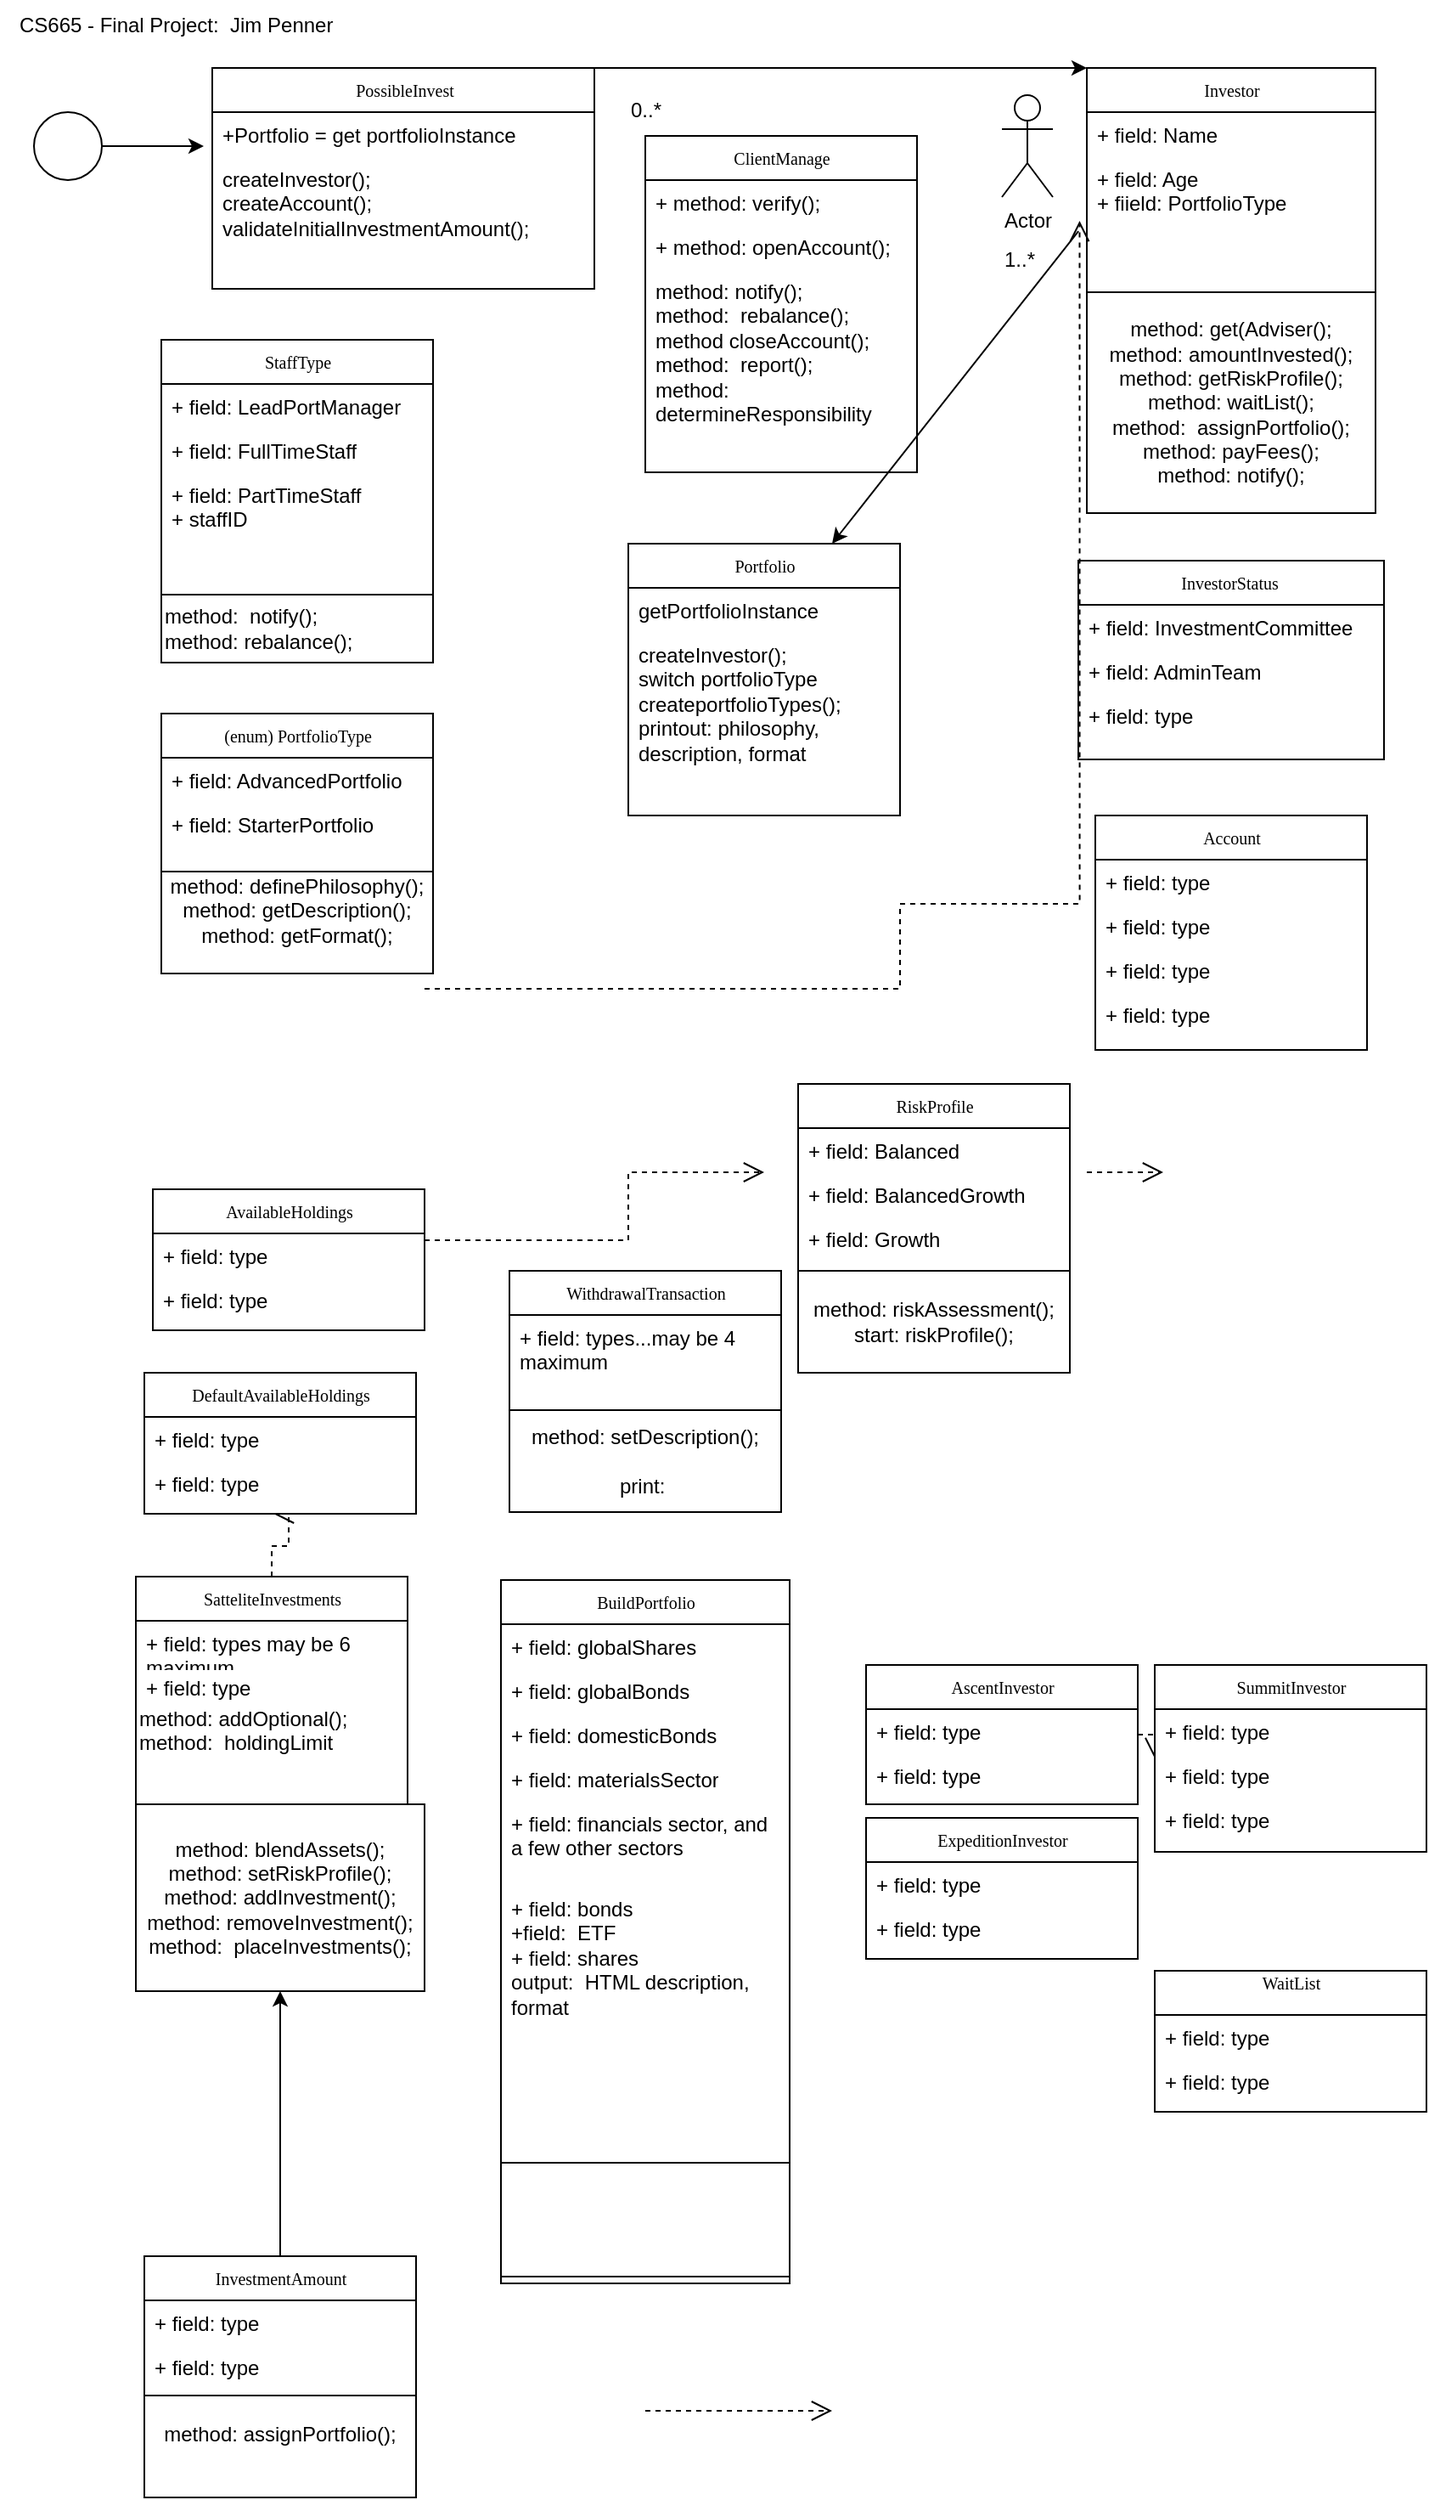 <mxfile version="24.2.8" type="github">
  <diagram name="Page-1" id="c4acf3e9-155e-7222-9cf6-157b1a14988f">
    <mxGraphModel dx="1434" dy="1872" grid="1" gridSize="10" guides="1" tooltips="1" connect="1" arrows="1" fold="1" page="1" pageScale="1" pageWidth="850" pageHeight="1100" background="none" math="0" shadow="0">
      <root>
        <mxCell id="0" />
        <mxCell id="1" parent="0" />
        <mxCell id="17acba5748e5396b-2" value="AscentInvestor" style="swimlane;html=1;fontStyle=0;childLayout=stackLayout;horizontal=1;startSize=26;fillColor=none;horizontalStack=0;resizeParent=1;resizeLast=0;collapsible=1;marginBottom=0;swimlaneFillColor=#ffffff;rounded=0;shadow=0;comic=0;labelBackgroundColor=none;strokeWidth=1;fontFamily=Verdana;fontSize=10;align=center;" parent="1" vertex="1">
          <mxGeometry x="510" y="590" width="160" height="82" as="geometry" />
        </mxCell>
        <mxCell id="17acba5748e5396b-3" value="+ field: type" style="text;html=1;strokeColor=none;fillColor=none;align=left;verticalAlign=top;spacingLeft=4;spacingRight=4;whiteSpace=wrap;overflow=hidden;rotatable=0;points=[[0,0.5],[1,0.5]];portConstraint=eastwest;" parent="17acba5748e5396b-2" vertex="1">
          <mxGeometry y="26" width="160" height="26" as="geometry" />
        </mxCell>
        <mxCell id="17acba5748e5396b-6" value="+ field: type" style="text;html=1;strokeColor=none;fillColor=none;align=left;verticalAlign=top;spacingLeft=4;spacingRight=4;whiteSpace=wrap;overflow=hidden;rotatable=0;points=[[0,0.5],[1,0.5]];portConstraint=eastwest;" parent="17acba5748e5396b-2" vertex="1">
          <mxGeometry y="52" width="160" height="26" as="geometry" />
        </mxCell>
        <mxCell id="17acba5748e5396b-20" value="ClientManage" style="swimlane;html=1;fontStyle=0;childLayout=stackLayout;horizontal=1;startSize=26;fillColor=none;horizontalStack=0;resizeParent=1;resizeLast=0;collapsible=1;marginBottom=0;swimlaneFillColor=#ffffff;rounded=0;shadow=0;comic=0;labelBackgroundColor=none;strokeWidth=1;fontFamily=Verdana;fontSize=10;align=center;" parent="1" vertex="1">
          <mxGeometry x="380" y="-310" width="160" height="198" as="geometry" />
        </mxCell>
        <mxCell id="17acba5748e5396b-21" value="+ method: verify();" style="text;html=1;strokeColor=none;fillColor=none;align=left;verticalAlign=top;spacingLeft=4;spacingRight=4;whiteSpace=wrap;overflow=hidden;rotatable=0;points=[[0,0.5],[1,0.5]];portConstraint=eastwest;" parent="17acba5748e5396b-20" vertex="1">
          <mxGeometry y="26" width="160" height="26" as="geometry" />
        </mxCell>
        <mxCell id="17acba5748e5396b-24" value="+ method: openAccount();" style="text;html=1;strokeColor=none;fillColor=none;align=left;verticalAlign=top;spacingLeft=4;spacingRight=4;whiteSpace=wrap;overflow=hidden;rotatable=0;points=[[0,0.5],[1,0.5]];portConstraint=eastwest;" parent="17acba5748e5396b-20" vertex="1">
          <mxGeometry y="52" width="160" height="26" as="geometry" />
        </mxCell>
        <mxCell id="17acba5748e5396b-26" value="method: notify();&lt;div&gt;method:&amp;nbsp; rebalance();&lt;/div&gt;&lt;div&gt;method closeAccount();&lt;/div&gt;&lt;div&gt;method:&amp;nbsp; report();&lt;/div&gt;&lt;div&gt;method:&amp;nbsp; determineResponsibility&lt;/div&gt;" style="text;html=1;strokeColor=none;fillColor=none;align=left;verticalAlign=top;spacingLeft=4;spacingRight=4;whiteSpace=wrap;overflow=hidden;rotatable=0;points=[[0,0.5],[1,0.5]];portConstraint=eastwest;" parent="17acba5748e5396b-20" vertex="1">
          <mxGeometry y="78" width="160" height="92" as="geometry" />
        </mxCell>
        <mxCell id="17acba5748e5396b-30" value="InvestorStatus&amp;nbsp;" style="swimlane;html=1;fontStyle=0;childLayout=stackLayout;horizontal=1;startSize=26;fillColor=none;horizontalStack=0;resizeParent=1;resizeLast=0;collapsible=1;marginBottom=0;swimlaneFillColor=#ffffff;rounded=0;shadow=0;comic=0;labelBackgroundColor=none;strokeWidth=1;fontFamily=Verdana;fontSize=10;align=center;" parent="1" vertex="1">
          <mxGeometry x="635" y="-60" width="180" height="117" as="geometry" />
        </mxCell>
        <mxCell id="17acba5748e5396b-31" value="+ field: InvestmentCommittee" style="text;html=1;strokeColor=none;fillColor=none;align=left;verticalAlign=top;spacingLeft=4;spacingRight=4;whiteSpace=wrap;overflow=hidden;rotatable=0;points=[[0,0.5],[1,0.5]];portConstraint=eastwest;" parent="17acba5748e5396b-30" vertex="1">
          <mxGeometry y="26" width="180" height="26" as="geometry" />
        </mxCell>
        <mxCell id="17acba5748e5396b-32" value="+ field: AdminTeam" style="text;html=1;strokeColor=none;fillColor=none;align=left;verticalAlign=top;spacingLeft=4;spacingRight=4;whiteSpace=wrap;overflow=hidden;rotatable=0;points=[[0,0.5],[1,0.5]];portConstraint=eastwest;" parent="17acba5748e5396b-30" vertex="1">
          <mxGeometry y="52" width="180" height="26" as="geometry" />
        </mxCell>
        <mxCell id="17acba5748e5396b-33" value="+ field: type" style="text;html=1;strokeColor=none;fillColor=none;align=left;verticalAlign=top;spacingLeft=4;spacingRight=4;whiteSpace=wrap;overflow=hidden;rotatable=0;points=[[0,0.5],[1,0.5]];portConstraint=eastwest;" parent="17acba5748e5396b-30" vertex="1">
          <mxGeometry y="78" width="180" height="26" as="geometry" />
        </mxCell>
        <mxCell id="17acba5748e5396b-44" value="ExpeditionInvestor" style="swimlane;html=1;fontStyle=0;childLayout=stackLayout;horizontal=1;startSize=26;fillColor=none;horizontalStack=0;resizeParent=1;resizeLast=0;collapsible=1;marginBottom=0;swimlaneFillColor=#ffffff;rounded=0;shadow=0;comic=0;labelBackgroundColor=none;strokeWidth=1;fontFamily=Verdana;fontSize=10;align=center;" parent="1" vertex="1">
          <mxGeometry x="510" y="680" width="160" height="83" as="geometry" />
        </mxCell>
        <mxCell id="17acba5748e5396b-45" value="+ field: type" style="text;html=1;strokeColor=none;fillColor=none;align=left;verticalAlign=top;spacingLeft=4;spacingRight=4;whiteSpace=wrap;overflow=hidden;rotatable=0;points=[[0,0.5],[1,0.5]];portConstraint=eastwest;" parent="17acba5748e5396b-44" vertex="1">
          <mxGeometry y="26" width="160" height="26" as="geometry" />
        </mxCell>
        <mxCell id="17acba5748e5396b-47" value="+ field: type" style="text;html=1;strokeColor=none;fillColor=none;align=left;verticalAlign=top;spacingLeft=4;spacingRight=4;whiteSpace=wrap;overflow=hidden;rotatable=0;points=[[0,0.5],[1,0.5]];portConstraint=eastwest;" parent="17acba5748e5396b-44" vertex="1">
          <mxGeometry y="52" width="160" height="26" as="geometry" />
        </mxCell>
        <mxCell id="5d2195bd80daf111-5" value="Investor" style="swimlane;html=1;fontStyle=0;childLayout=stackLayout;horizontal=1;startSize=26;fillColor=none;horizontalStack=0;resizeParent=1;resizeLast=0;collapsible=1;marginBottom=0;swimlaneFillColor=#ffffff;rounded=0;shadow=0;comic=0;labelBackgroundColor=none;strokeWidth=1;fontFamily=Verdana;fontSize=10;align=center;" parent="1" vertex="1">
          <mxGeometry x="640" y="-350" width="170" height="132" as="geometry" />
        </mxCell>
        <mxCell id="5d2195bd80daf111-6" value="+ field: Name" style="text;html=1;strokeColor=none;fillColor=none;align=left;verticalAlign=top;spacingLeft=4;spacingRight=4;whiteSpace=wrap;overflow=hidden;rotatable=0;points=[[0,0.5],[1,0.5]];portConstraint=eastwest;" parent="5d2195bd80daf111-5" vertex="1">
          <mxGeometry y="26" width="170" height="26" as="geometry" />
        </mxCell>
        <mxCell id="5d2195bd80daf111-7" value="+ field: Age&lt;div&gt;+ fiield: PortfolioType&lt;/div&gt;" style="text;html=1;strokeColor=none;fillColor=none;align=left;verticalAlign=top;spacingLeft=4;spacingRight=4;whiteSpace=wrap;overflow=hidden;rotatable=0;points=[[0,0.5],[1,0.5]];portConstraint=eastwest;" parent="5d2195bd80daf111-5" vertex="1">
          <mxGeometry y="52" width="170" height="48" as="geometry" />
        </mxCell>
        <mxCell id="5d2195bd80daf111-35" style="edgeStyle=orthogonalEdgeStyle;rounded=0;html=1;dashed=1;labelBackgroundColor=none;startFill=0;endArrow=open;endFill=0;endSize=10;fontFamily=Verdana;fontSize=10;exitX=0.5;exitY=0;exitDx=0;exitDy=0;entryX=0.475;entryY=1.192;entryDx=0;entryDy=0;entryPerimeter=0;" parent="1" edge="1" target="inNRkUqRKJysrVRkoHUD-63" source="inNRkUqRKJysrVRkoHUD-28">
          <mxGeometry relative="1" as="geometry">
            <Array as="points">
              <mxPoint x="170" y="520" />
              <mxPoint x="170" y="501" />
            </Array>
            <mxPoint x="545" y="963" as="sourcePoint" />
            <mxPoint x="545" y="1004" as="targetPoint" />
          </mxGeometry>
        </mxCell>
        <mxCell id="5d2195bd80daf111-34" style="edgeStyle=orthogonalEdgeStyle;rounded=0;html=1;dashed=1;labelBackgroundColor=none;startFill=0;endArrow=open;endFill=0;endSize=10;fontFamily=Verdana;fontSize=10;" parent="1" edge="1">
          <mxGeometry relative="1" as="geometry">
            <Array as="points">
              <mxPoint x="410" y="1029" />
              <mxPoint x="410" y="1029" />
            </Array>
            <mxPoint x="380" y="1029" as="sourcePoint" />
            <mxPoint x="490" y="1029" as="targetPoint" />
          </mxGeometry>
        </mxCell>
        <mxCell id="5d2195bd80daf111-26" style="edgeStyle=orthogonalEdgeStyle;rounded=0;html=1;dashed=1;labelBackgroundColor=none;startFill=0;endArrow=open;endFill=0;endSize=10;fontFamily=Verdana;fontSize=10;" parent="1" edge="1">
          <mxGeometry relative="1" as="geometry">
            <Array as="points" />
            <mxPoint x="640" y="300" as="sourcePoint" />
            <mxPoint x="685" y="300" as="targetPoint" />
          </mxGeometry>
        </mxCell>
        <mxCell id="5d2195bd80daf111-22" style="edgeStyle=orthogonalEdgeStyle;rounded=0;html=1;exitX=1;exitY=0.75;dashed=1;labelBackgroundColor=none;startFill=0;endArrow=open;endFill=0;endSize=10;fontFamily=Verdana;fontSize=10;entryX=-0.025;entryY=0.792;entryDx=0;entryDy=0;entryPerimeter=0;" parent="1" target="5d2195bd80daf111-7" edge="1">
          <mxGeometry relative="1" as="geometry">
            <Array as="points">
              <mxPoint x="530" y="192" />
              <mxPoint x="530" y="142" />
              <mxPoint x="636" y="142" />
            </Array>
            <mxPoint x="250" y="192" as="sourcePoint" />
          </mxGeometry>
        </mxCell>
        <mxCell id="5d2195bd80daf111-25" style="edgeStyle=orthogonalEdgeStyle;rounded=0;html=1;dashed=1;labelBackgroundColor=none;startFill=0;endArrow=open;endFill=0;endSize=10;fontFamily=Verdana;fontSize=10;" parent="1" edge="1">
          <mxGeometry relative="1" as="geometry">
            <Array as="points">
              <mxPoint x="370" y="340" />
              <mxPoint x="370" y="300" />
            </Array>
            <mxPoint x="250" y="340" as="sourcePoint" />
            <mxPoint x="450" y="300" as="targetPoint" />
          </mxGeometry>
        </mxCell>
        <mxCell id="inNRkUqRKJysrVRkoHUD-2" value="(enum) PortfolioType" style="swimlane;html=1;fontStyle=0;childLayout=stackLayout;horizontal=1;startSize=26;fillColor=none;horizontalStack=0;resizeParent=1;resizeLast=0;collapsible=1;marginBottom=0;swimlaneFillColor=#ffffff;rounded=0;shadow=0;comic=0;labelBackgroundColor=none;strokeWidth=1;fontFamily=Verdana;fontSize=10;align=center;" parent="1" vertex="1">
          <mxGeometry x="95" y="30" width="160" height="93" as="geometry" />
        </mxCell>
        <mxCell id="inNRkUqRKJysrVRkoHUD-4" value="+ field: AdvancedPortfolio" style="text;html=1;strokeColor=none;fillColor=none;align=left;verticalAlign=top;spacingLeft=4;spacingRight=4;whiteSpace=wrap;overflow=hidden;rotatable=0;points=[[0,0.5],[1,0.5]];portConstraint=eastwest;" parent="inNRkUqRKJysrVRkoHUD-2" vertex="1">
          <mxGeometry y="26" width="160" height="26" as="geometry" />
        </mxCell>
        <mxCell id="inNRkUqRKJysrVRkoHUD-3" value="+ field: StarterPortfolio" style="text;html=1;strokeColor=none;fillColor=none;align=left;verticalAlign=top;spacingLeft=4;spacingRight=4;whiteSpace=wrap;overflow=hidden;rotatable=0;points=[[0,0.5],[1,0.5]];portConstraint=eastwest;" parent="inNRkUqRKJysrVRkoHUD-2" vertex="1">
          <mxGeometry y="52" width="160" height="26" as="geometry" />
        </mxCell>
        <mxCell id="inNRkUqRKJysrVRkoHUD-10" value="" style="edgeStyle=orthogonalEdgeStyle;rounded=0;html=1;dashed=1;labelBackgroundColor=none;startFill=0;endArrow=open;endFill=0;endSize=10;fontFamily=Verdana;fontSize=10;" parent="1" source="17acba5748e5396b-2" target="5d2195bd80daf111-1" edge="1">
          <mxGeometry relative="1" as="geometry">
            <Array as="points" />
            <mxPoint x="730" y="710" as="sourcePoint" />
            <mxPoint x="730" y="750" as="targetPoint" />
          </mxGeometry>
        </mxCell>
        <mxCell id="5d2195bd80daf111-1" value="SummitInvestor" style="swimlane;html=1;fontStyle=0;childLayout=stackLayout;horizontal=1;startSize=26;fillColor=none;horizontalStack=0;resizeParent=1;resizeLast=0;collapsible=1;marginBottom=0;swimlaneFillColor=#ffffff;rounded=0;shadow=0;comic=0;labelBackgroundColor=none;strokeWidth=1;fontFamily=Verdana;fontSize=10;align=center;" parent="1" vertex="1">
          <mxGeometry x="680" y="590" width="160" height="110" as="geometry" />
        </mxCell>
        <mxCell id="5d2195bd80daf111-2" value="+ field: type" style="text;html=1;strokeColor=none;fillColor=none;align=left;verticalAlign=top;spacingLeft=4;spacingRight=4;whiteSpace=wrap;overflow=hidden;rotatable=0;points=[[0,0.5],[1,0.5]];portConstraint=eastwest;" parent="5d2195bd80daf111-1" vertex="1">
          <mxGeometry y="26" width="160" height="26" as="geometry" />
        </mxCell>
        <mxCell id="5d2195bd80daf111-3" value="+ field: type" style="text;html=1;strokeColor=none;fillColor=none;align=left;verticalAlign=top;spacingLeft=4;spacingRight=4;whiteSpace=wrap;overflow=hidden;rotatable=0;points=[[0,0.5],[1,0.5]];portConstraint=eastwest;" parent="5d2195bd80daf111-1" vertex="1">
          <mxGeometry y="52" width="160" height="26" as="geometry" />
        </mxCell>
        <mxCell id="5d2195bd80daf111-4" value="+ field: type" style="text;html=1;strokeColor=none;fillColor=none;align=left;verticalAlign=top;spacingLeft=4;spacingRight=4;whiteSpace=wrap;overflow=hidden;rotatable=0;points=[[0,0.5],[1,0.5]];portConstraint=eastwest;" parent="5d2195bd80daf111-1" vertex="1">
          <mxGeometry y="78" width="160" height="26" as="geometry" />
        </mxCell>
        <mxCell id="inNRkUqRKJysrVRkoHUD-11" value="Account" style="swimlane;html=1;fontStyle=0;childLayout=stackLayout;horizontal=1;startSize=26;fillColor=none;horizontalStack=0;resizeParent=1;resizeLast=0;collapsible=1;marginBottom=0;swimlaneFillColor=#ffffff;rounded=0;shadow=0;comic=0;labelBackgroundColor=none;strokeWidth=1;fontFamily=Verdana;fontSize=10;align=center;" parent="1" vertex="1">
          <mxGeometry x="645" y="90" width="160" height="138" as="geometry" />
        </mxCell>
        <mxCell id="inNRkUqRKJysrVRkoHUD-12" value="+ field: type" style="text;html=1;strokeColor=none;fillColor=none;align=left;verticalAlign=top;spacingLeft=4;spacingRight=4;whiteSpace=wrap;overflow=hidden;rotatable=0;points=[[0,0.5],[1,0.5]];portConstraint=eastwest;" parent="inNRkUqRKJysrVRkoHUD-11" vertex="1">
          <mxGeometry y="26" width="160" height="26" as="geometry" />
        </mxCell>
        <mxCell id="inNRkUqRKJysrVRkoHUD-13" value="+ field: type" style="text;html=1;strokeColor=none;fillColor=none;align=left;verticalAlign=top;spacingLeft=4;spacingRight=4;whiteSpace=wrap;overflow=hidden;rotatable=0;points=[[0,0.5],[1,0.5]];portConstraint=eastwest;" parent="inNRkUqRKJysrVRkoHUD-11" vertex="1">
          <mxGeometry y="52" width="160" height="26" as="geometry" />
        </mxCell>
        <mxCell id="inNRkUqRKJysrVRkoHUD-14" value="+ field: type" style="text;html=1;strokeColor=none;fillColor=none;align=left;verticalAlign=top;spacingLeft=4;spacingRight=4;whiteSpace=wrap;overflow=hidden;rotatable=0;points=[[0,0.5],[1,0.5]];portConstraint=eastwest;" parent="inNRkUqRKJysrVRkoHUD-11" vertex="1">
          <mxGeometry y="78" width="160" height="26" as="geometry" />
        </mxCell>
        <mxCell id="inNRkUqRKJysrVRkoHUD-15" value="+ field: type" style="text;html=1;strokeColor=none;fillColor=none;align=left;verticalAlign=top;spacingLeft=4;spacingRight=4;whiteSpace=wrap;overflow=hidden;rotatable=0;points=[[0,0.5],[1,0.5]];portConstraint=eastwest;" parent="inNRkUqRKJysrVRkoHUD-11" vertex="1">
          <mxGeometry y="104" width="160" height="26" as="geometry" />
        </mxCell>
        <mxCell id="inNRkUqRKJysrVRkoHUD-66" value="" style="edgeStyle=orthogonalEdgeStyle;rounded=0;orthogonalLoop=1;jettySize=auto;html=1;" parent="1" source="inNRkUqRKJysrVRkoHUD-18" target="inNRkUqRKJysrVRkoHUD-57" edge="1">
          <mxGeometry relative="1" as="geometry" />
        </mxCell>
        <mxCell id="inNRkUqRKJysrVRkoHUD-18" value="InvestmentAmount" style="swimlane;html=1;fontStyle=0;childLayout=stackLayout;horizontal=1;startSize=26;fillColor=none;horizontalStack=0;resizeParent=1;resizeLast=0;collapsible=1;marginBottom=0;swimlaneFillColor=#ffffff;rounded=0;shadow=0;comic=0;labelBackgroundColor=none;strokeWidth=1;fontFamily=Verdana;fontSize=10;align=center;" parent="1" vertex="1">
          <mxGeometry x="85" y="938" width="160" height="82" as="geometry" />
        </mxCell>
        <mxCell id="inNRkUqRKJysrVRkoHUD-19" value="+ field: type" style="text;html=1;strokeColor=none;fillColor=none;align=left;verticalAlign=top;spacingLeft=4;spacingRight=4;whiteSpace=wrap;overflow=hidden;rotatable=0;points=[[0,0.5],[1,0.5]];portConstraint=eastwest;" parent="inNRkUqRKJysrVRkoHUD-18" vertex="1">
          <mxGeometry y="26" width="160" height="26" as="geometry" />
        </mxCell>
        <mxCell id="inNRkUqRKJysrVRkoHUD-20" value="+ field: type" style="text;html=1;strokeColor=none;fillColor=none;align=left;verticalAlign=top;spacingLeft=4;spacingRight=4;whiteSpace=wrap;overflow=hidden;rotatable=0;points=[[0,0.5],[1,0.5]];portConstraint=eastwest;" parent="inNRkUqRKJysrVRkoHUD-18" vertex="1">
          <mxGeometry y="52" width="160" height="26" as="geometry" />
        </mxCell>
        <mxCell id="inNRkUqRKJysrVRkoHUD-21" value="StaffType" style="swimlane;html=1;fontStyle=0;childLayout=stackLayout;horizontal=1;startSize=26;fillColor=none;horizontalStack=0;resizeParent=1;resizeLast=0;collapsible=1;marginBottom=0;swimlaneFillColor=#ffffff;rounded=0;shadow=0;comic=0;labelBackgroundColor=none;strokeWidth=1;fontFamily=Verdana;fontSize=10;align=center;" parent="1" vertex="1">
          <mxGeometry x="95" y="-190" width="160" height="150" as="geometry" />
        </mxCell>
        <mxCell id="inNRkUqRKJysrVRkoHUD-22" value="+ field: LeadPortManager" style="text;html=1;strokeColor=none;fillColor=none;align=left;verticalAlign=top;spacingLeft=4;spacingRight=4;whiteSpace=wrap;overflow=hidden;rotatable=0;points=[[0,0.5],[1,0.5]];portConstraint=eastwest;" parent="inNRkUqRKJysrVRkoHUD-21" vertex="1">
          <mxGeometry y="26" width="160" height="26" as="geometry" />
        </mxCell>
        <mxCell id="inNRkUqRKJysrVRkoHUD-23" value="+ field: FullTimeStaff" style="text;html=1;strokeColor=none;fillColor=none;align=left;verticalAlign=top;spacingLeft=4;spacingRight=4;whiteSpace=wrap;overflow=hidden;rotatable=0;points=[[0,0.5],[1,0.5]];portConstraint=eastwest;" parent="inNRkUqRKJysrVRkoHUD-21" vertex="1">
          <mxGeometry y="52" width="160" height="26" as="geometry" />
        </mxCell>
        <mxCell id="inNRkUqRKJysrVRkoHUD-24" value="+ field: PartTimeStaff&lt;div&gt;+ staffID&lt;/div&gt;" style="text;html=1;strokeColor=none;fillColor=none;align=left;verticalAlign=top;spacingLeft=4;spacingRight=4;whiteSpace=wrap;overflow=hidden;rotatable=0;points=[[0,0.5],[1,0.5]];portConstraint=eastwest;" parent="inNRkUqRKJysrVRkoHUD-21" vertex="1">
          <mxGeometry y="78" width="160" height="42" as="geometry" />
        </mxCell>
        <mxCell id="inNRkUqRKJysrVRkoHUD-25" value="WithdrawalTransaction" style="swimlane;html=1;fontStyle=0;childLayout=stackLayout;horizontal=1;startSize=26;fillColor=none;horizontalStack=0;resizeParent=1;resizeLast=0;collapsible=1;marginBottom=0;swimlaneFillColor=#ffffff;rounded=0;shadow=0;comic=0;labelBackgroundColor=none;strokeWidth=1;fontFamily=Verdana;fontSize=10;align=center;" parent="1" vertex="1">
          <mxGeometry x="300" y="358" width="160" height="82" as="geometry" />
        </mxCell>
        <mxCell id="inNRkUqRKJysrVRkoHUD-26" value="+ field: types...may be 4 maximum" style="text;html=1;strokeColor=none;fillColor=none;align=left;verticalAlign=top;spacingLeft=4;spacingRight=4;whiteSpace=wrap;overflow=hidden;rotatable=0;points=[[0,0.5],[1,0.5]];portConstraint=eastwest;" parent="inNRkUqRKJysrVRkoHUD-25" vertex="1">
          <mxGeometry y="26" width="160" height="54" as="geometry" />
        </mxCell>
        <mxCell id="inNRkUqRKJysrVRkoHUD-34" value="Portfolio" style="swimlane;html=1;fontStyle=0;childLayout=stackLayout;horizontal=1;startSize=26;fillColor=none;horizontalStack=0;resizeParent=1;resizeLast=0;collapsible=1;marginBottom=0;swimlaneFillColor=#ffffff;rounded=0;shadow=0;comic=0;labelBackgroundColor=none;strokeWidth=1;fontFamily=Verdana;fontSize=10;align=center;" parent="1" vertex="1">
          <mxGeometry x="370" y="-70" width="160" height="160" as="geometry" />
        </mxCell>
        <mxCell id="inNRkUqRKJysrVRkoHUD-35" value="getPortfolioInstance" style="text;html=1;strokeColor=none;fillColor=none;align=left;verticalAlign=top;spacingLeft=4;spacingRight=4;whiteSpace=wrap;overflow=hidden;rotatable=0;points=[[0,0.5],[1,0.5]];portConstraint=eastwest;" parent="inNRkUqRKJysrVRkoHUD-34" vertex="1">
          <mxGeometry y="26" width="160" height="26" as="geometry" />
        </mxCell>
        <mxCell id="inNRkUqRKJysrVRkoHUD-36" value="createInvestor();&lt;div&gt;switch portfolioType&lt;/div&gt;&lt;div&gt;createportfolioTypes();&lt;/div&gt;&lt;div&gt;printout: philosophy, description, format&amp;nbsp;&lt;/div&gt;" style="text;html=1;strokeColor=none;fillColor=none;align=left;verticalAlign=top;spacingLeft=4;spacingRight=4;whiteSpace=wrap;overflow=hidden;rotatable=0;points=[[0,0.5],[1,0.5]];portConstraint=eastwest;" parent="inNRkUqRKJysrVRkoHUD-34" vertex="1">
          <mxGeometry y="52" width="160" height="108" as="geometry" />
        </mxCell>
        <mxCell id="inNRkUqRKJysrVRkoHUD-37" value="method: get(Adviser();&lt;div&gt;method: amountInvested();&lt;div&gt;method: getRiskProfile();&lt;/div&gt;&lt;div&gt;method: waitList();&lt;/div&gt;&lt;div&gt;method:&amp;nbsp; assignPortfolio();&lt;/div&gt;&lt;div&gt;method: payFees();&lt;/div&gt;&lt;/div&gt;&lt;div&gt;method: notify();&lt;/div&gt;" style="rounded=0;whiteSpace=wrap;html=1;" parent="1" vertex="1">
          <mxGeometry x="640" y="-218" width="170" height="130" as="geometry" />
        </mxCell>
        <mxCell id="inNRkUqRKJysrVRkoHUD-38" value="method:&amp;nbsp; notify();&lt;div&gt;method: rebalance();&lt;/div&gt;" style="rounded=0;whiteSpace=wrap;html=1;align=left;" parent="1" vertex="1">
          <mxGeometry x="95" y="-40" width="160" height="40" as="geometry" />
        </mxCell>
        <mxCell id="inNRkUqRKJysrVRkoHUD-40" value="method: setDescription();&lt;div&gt;&lt;br&gt;&lt;/div&gt;&lt;div&gt;print:&amp;nbsp;&lt;/div&gt;" style="rounded=0;whiteSpace=wrap;html=1;" parent="1" vertex="1">
          <mxGeometry x="300" y="440" width="160" height="60" as="geometry" />
        </mxCell>
        <mxCell id="inNRkUqRKJysrVRkoHUD-28" value="SatteliteInvestments" style="swimlane;html=1;fontStyle=0;childLayout=stackLayout;horizontal=1;startSize=26;fillColor=none;horizontalStack=0;resizeParent=1;resizeLast=0;collapsible=1;marginBottom=0;swimlaneFillColor=#ffffff;rounded=0;shadow=0;comic=0;labelBackgroundColor=none;strokeWidth=1;fontFamily=Verdana;fontSize=10;align=center;" parent="1" vertex="1">
          <mxGeometry x="80" y="538" width="160" height="134" as="geometry" />
        </mxCell>
        <mxCell id="inNRkUqRKJysrVRkoHUD-29" value="+ field: types may be 6 maximum" style="text;html=1;strokeColor=none;fillColor=none;align=left;verticalAlign=top;spacingLeft=4;spacingRight=4;whiteSpace=wrap;overflow=hidden;rotatable=0;points=[[0,0.5],[1,0.5]];portConstraint=eastwest;" parent="inNRkUqRKJysrVRkoHUD-28" vertex="1">
          <mxGeometry y="26" width="160" height="26" as="geometry" />
        </mxCell>
        <mxCell id="inNRkUqRKJysrVRkoHUD-30" value="+ field: type" style="text;html=1;strokeColor=none;fillColor=none;align=left;verticalAlign=top;spacingLeft=4;spacingRight=4;whiteSpace=wrap;overflow=hidden;rotatable=0;points=[[0,0.5],[1,0.5]];portConstraint=eastwest;" parent="inNRkUqRKJysrVRkoHUD-28" vertex="1">
          <mxGeometry y="52" width="160" height="18" as="geometry" />
        </mxCell>
        <mxCell id="inNRkUqRKJysrVRkoHUD-44" value="method: addOptional();&lt;div&gt;method:&amp;nbsp; holdingLimit&lt;/div&gt;" style="text;whiteSpace=wrap;html=1;" parent="inNRkUqRKJysrVRkoHUD-28" vertex="1">
          <mxGeometry y="70" width="160" height="40" as="geometry" />
        </mxCell>
        <mxCell id="inNRkUqRKJysrVRkoHUD-46" value="RiskProfile" style="swimlane;html=1;fontStyle=0;childLayout=stackLayout;horizontal=1;startSize=26;fillColor=none;horizontalStack=0;resizeParent=1;resizeLast=0;collapsible=1;marginBottom=0;swimlaneFillColor=#ffffff;rounded=0;shadow=0;comic=0;labelBackgroundColor=none;strokeWidth=1;fontFamily=Verdana;fontSize=10;align=center;" parent="1" vertex="1">
          <mxGeometry x="470" y="248" width="160" height="110" as="geometry" />
        </mxCell>
        <mxCell id="inNRkUqRKJysrVRkoHUD-47" value="+ field: Balanced" style="text;html=1;strokeColor=none;fillColor=none;align=left;verticalAlign=top;spacingLeft=4;spacingRight=4;whiteSpace=wrap;overflow=hidden;rotatable=0;points=[[0,0.5],[1,0.5]];portConstraint=eastwest;" parent="inNRkUqRKJysrVRkoHUD-46" vertex="1">
          <mxGeometry y="26" width="160" height="26" as="geometry" />
        </mxCell>
        <mxCell id="inNRkUqRKJysrVRkoHUD-48" value="+ field: BalancedGrowth" style="text;html=1;strokeColor=none;fillColor=none;align=left;verticalAlign=top;spacingLeft=4;spacingRight=4;whiteSpace=wrap;overflow=hidden;rotatable=0;points=[[0,0.5],[1,0.5]];portConstraint=eastwest;" parent="inNRkUqRKJysrVRkoHUD-46" vertex="1">
          <mxGeometry y="52" width="160" height="26" as="geometry" />
        </mxCell>
        <mxCell id="inNRkUqRKJysrVRkoHUD-49" value="+ field: Growth" style="text;html=1;strokeColor=none;fillColor=none;align=left;verticalAlign=top;spacingLeft=4;spacingRight=4;whiteSpace=wrap;overflow=hidden;rotatable=0;points=[[0,0.5],[1,0.5]];portConstraint=eastwest;" parent="inNRkUqRKJysrVRkoHUD-46" vertex="1">
          <mxGeometry y="78" width="160" height="26" as="geometry" />
        </mxCell>
        <mxCell id="inNRkUqRKJysrVRkoHUD-50" value="BuildPortfolio" style="swimlane;html=1;fontStyle=0;childLayout=stackLayout;horizontal=1;startSize=26;fillColor=none;horizontalStack=0;resizeParent=1;resizeLast=0;collapsible=1;marginBottom=0;swimlaneFillColor=#ffffff;rounded=0;shadow=0;comic=0;labelBackgroundColor=none;strokeWidth=1;fontFamily=Verdana;fontSize=10;align=center;" parent="1" vertex="1">
          <mxGeometry x="295" y="540" width="170" height="414" as="geometry" />
        </mxCell>
        <mxCell id="inNRkUqRKJysrVRkoHUD-51" value="+ field: globalShares" style="text;html=1;strokeColor=none;fillColor=none;align=left;verticalAlign=top;spacingLeft=4;spacingRight=4;whiteSpace=wrap;overflow=hidden;rotatable=0;points=[[0,0.5],[1,0.5]];portConstraint=eastwest;" parent="inNRkUqRKJysrVRkoHUD-50" vertex="1">
          <mxGeometry y="26" width="170" height="26" as="geometry" />
        </mxCell>
        <mxCell id="inNRkUqRKJysrVRkoHUD-52" value="+ field: globalBonds" style="text;html=1;strokeColor=none;fillColor=none;align=left;verticalAlign=top;spacingLeft=4;spacingRight=4;whiteSpace=wrap;overflow=hidden;rotatable=0;points=[[0,0.5],[1,0.5]];portConstraint=eastwest;" parent="inNRkUqRKJysrVRkoHUD-50" vertex="1">
          <mxGeometry y="52" width="170" height="26" as="geometry" />
        </mxCell>
        <mxCell id="inNRkUqRKJysrVRkoHUD-53" value="+ field: domesticBonds" style="text;html=1;strokeColor=none;fillColor=none;align=left;verticalAlign=top;spacingLeft=4;spacingRight=4;whiteSpace=wrap;overflow=hidden;rotatable=0;points=[[0,0.5],[1,0.5]];portConstraint=eastwest;" parent="inNRkUqRKJysrVRkoHUD-50" vertex="1">
          <mxGeometry y="78" width="170" height="26" as="geometry" />
        </mxCell>
        <mxCell id="inNRkUqRKJysrVRkoHUD-54" value="+ field: materialsSector" style="text;html=1;strokeColor=none;fillColor=none;align=left;verticalAlign=top;spacingLeft=4;spacingRight=4;whiteSpace=wrap;overflow=hidden;rotatable=0;points=[[0,0.5],[1,0.5]];portConstraint=eastwest;" parent="inNRkUqRKJysrVRkoHUD-50" vertex="1">
          <mxGeometry y="104" width="170" height="26" as="geometry" />
        </mxCell>
        <mxCell id="inNRkUqRKJysrVRkoHUD-55" value="+ field: financials sector, and a few other sectors" style="text;html=1;strokeColor=none;fillColor=none;align=left;verticalAlign=top;spacingLeft=4;spacingRight=4;whiteSpace=wrap;overflow=hidden;rotatable=0;points=[[0,0.5],[1,0.5]];portConstraint=eastwest;" parent="inNRkUqRKJysrVRkoHUD-50" vertex="1">
          <mxGeometry y="130" width="170" height="50" as="geometry" />
        </mxCell>
        <mxCell id="inNRkUqRKJysrVRkoHUD-56" value="+ field: bonds&lt;div&gt;+field:&amp;nbsp; ETF&lt;/div&gt;&lt;div&gt;+ field: shares&lt;/div&gt;&lt;div&gt;output:&amp;nbsp; HTML description, format&lt;/div&gt;" style="text;html=1;strokeColor=none;fillColor=none;align=left;verticalAlign=top;spacingLeft=4;spacingRight=4;whiteSpace=wrap;overflow=hidden;rotatable=0;points=[[0,0.5],[1,0.5]];portConstraint=eastwest;" parent="inNRkUqRKJysrVRkoHUD-50" vertex="1">
          <mxGeometry y="180" width="170" height="100" as="geometry" />
        </mxCell>
        <mxCell id="8MR_1oV0FiVuXoiKOzE8-14" value="" style="line;strokeWidth=1;fillColor=none;align=left;verticalAlign=middle;spacingTop=-1;spacingLeft=3;spacingRight=3;rotatable=0;labelPosition=right;points=[];portConstraint=eastwest;strokeColor=inherit;" vertex="1" parent="inNRkUqRKJysrVRkoHUD-50">
          <mxGeometry y="280" width="170" height="126" as="geometry" />
        </mxCell>
        <mxCell id="8MR_1oV0FiVuXoiKOzE8-13" value="" style="line;strokeWidth=1;fillColor=none;align=left;verticalAlign=middle;spacingTop=-1;spacingLeft=3;spacingRight=3;rotatable=0;labelPosition=right;points=[];portConstraint=eastwest;strokeColor=inherit;" vertex="1" parent="inNRkUqRKJysrVRkoHUD-50">
          <mxGeometry y="406" width="170" height="8" as="geometry" />
        </mxCell>
        <mxCell id="inNRkUqRKJysrVRkoHUD-57" value="method: blendAssets();&lt;div&gt;method: setRiskProfile();&lt;/div&gt;&lt;div&gt;method: addInvestment();&lt;/div&gt;&lt;div&gt;method: removeInvestment();&lt;/div&gt;&lt;div&gt;method:&amp;nbsp; placeInvestments();&lt;/div&gt;" style="rounded=0;whiteSpace=wrap;html=1;" parent="1" vertex="1">
          <mxGeometry x="80" y="672" width="170" height="110" as="geometry" />
        </mxCell>
        <mxCell id="inNRkUqRKJysrVRkoHUD-58" value="AvailableHoldings" style="swimlane;html=1;fontStyle=0;childLayout=stackLayout;horizontal=1;startSize=26;fillColor=none;horizontalStack=0;resizeParent=1;resizeLast=0;collapsible=1;marginBottom=0;swimlaneFillColor=#ffffff;rounded=0;shadow=0;comic=0;labelBackgroundColor=none;strokeWidth=1;fontFamily=Verdana;fontSize=10;align=center;" parent="1" vertex="1">
          <mxGeometry x="90" y="310" width="160" height="83" as="geometry" />
        </mxCell>
        <mxCell id="inNRkUqRKJysrVRkoHUD-59" value="+ field: type" style="text;html=1;strokeColor=none;fillColor=none;align=left;verticalAlign=top;spacingLeft=4;spacingRight=4;whiteSpace=wrap;overflow=hidden;rotatable=0;points=[[0,0.5],[1,0.5]];portConstraint=eastwest;" parent="inNRkUqRKJysrVRkoHUD-58" vertex="1">
          <mxGeometry y="26" width="160" height="26" as="geometry" />
        </mxCell>
        <mxCell id="inNRkUqRKJysrVRkoHUD-60" value="+ field: type" style="text;html=1;strokeColor=none;fillColor=none;align=left;verticalAlign=top;spacingLeft=4;spacingRight=4;whiteSpace=wrap;overflow=hidden;rotatable=0;points=[[0,0.5],[1,0.5]];portConstraint=eastwest;" parent="inNRkUqRKJysrVRkoHUD-58" vertex="1">
          <mxGeometry y="52" width="160" height="26" as="geometry" />
        </mxCell>
        <mxCell id="inNRkUqRKJysrVRkoHUD-61" value="DefaultAvailableHoldings" style="swimlane;html=1;fontStyle=0;childLayout=stackLayout;horizontal=1;startSize=26;fillColor=none;horizontalStack=0;resizeParent=1;resizeLast=0;collapsible=1;marginBottom=0;swimlaneFillColor=#ffffff;rounded=0;shadow=0;comic=0;labelBackgroundColor=none;strokeWidth=1;fontFamily=Verdana;fontSize=10;align=center;" parent="1" vertex="1">
          <mxGeometry x="85" y="418" width="160" height="83" as="geometry" />
        </mxCell>
        <mxCell id="inNRkUqRKJysrVRkoHUD-62" value="+ field: type" style="text;html=1;strokeColor=none;fillColor=none;align=left;verticalAlign=top;spacingLeft=4;spacingRight=4;whiteSpace=wrap;overflow=hidden;rotatable=0;points=[[0,0.5],[1,0.5]];portConstraint=eastwest;" parent="inNRkUqRKJysrVRkoHUD-61" vertex="1">
          <mxGeometry y="26" width="160" height="26" as="geometry" />
        </mxCell>
        <mxCell id="inNRkUqRKJysrVRkoHUD-63" value="+ field: type" style="text;html=1;strokeColor=none;fillColor=none;align=left;verticalAlign=top;spacingLeft=4;spacingRight=4;whiteSpace=wrap;overflow=hidden;rotatable=0;points=[[0,0.5],[1,0.5]];portConstraint=eastwest;" parent="inNRkUqRKJysrVRkoHUD-61" vertex="1">
          <mxGeometry y="52" width="160" height="26" as="geometry" />
        </mxCell>
        <mxCell id="inNRkUqRKJysrVRkoHUD-64" value="method: riskAssessment();&lt;div&gt;start: riskProfile();&lt;/div&gt;" style="rounded=0;whiteSpace=wrap;html=1;" parent="1" vertex="1">
          <mxGeometry x="470" y="358" width="160" height="60" as="geometry" />
        </mxCell>
        <mxCell id="inNRkUqRKJysrVRkoHUD-65" value="method: assignPortfolio();&lt;div&gt;&lt;br&gt;&lt;/div&gt;" style="rounded=0;whiteSpace=wrap;html=1;" parent="1" vertex="1">
          <mxGeometry x="85" y="1020" width="160" height="60" as="geometry" />
        </mxCell>
        <mxCell id="inNRkUqRKJysrVRkoHUD-67" value="method: definePhilosophy();&lt;div&gt;method: getDescription();&lt;/div&gt;&lt;div&gt;method: getFormat();&lt;br&gt;&lt;div&gt;&lt;br&gt;&lt;/div&gt;&lt;/div&gt;" style="rounded=0;whiteSpace=wrap;html=1;" parent="1" vertex="1">
          <mxGeometry x="95" y="123" width="160" height="60" as="geometry" />
        </mxCell>
        <mxCell id="0iowGe9517Y5KV_SxKPy-1" value="WaitList&lt;div&gt;&lt;br&gt;&lt;/div&gt;" style="swimlane;html=1;fontStyle=0;childLayout=stackLayout;horizontal=1;startSize=26;fillColor=none;horizontalStack=0;resizeParent=1;resizeLast=0;collapsible=1;marginBottom=0;swimlaneFillColor=#ffffff;rounded=0;shadow=0;comic=0;labelBackgroundColor=none;strokeWidth=1;fontFamily=Verdana;fontSize=10;align=center;" parent="1" vertex="1">
          <mxGeometry x="680" y="770" width="160" height="83" as="geometry" />
        </mxCell>
        <mxCell id="0iowGe9517Y5KV_SxKPy-2" value="+ field: type" style="text;html=1;strokeColor=none;fillColor=none;align=left;verticalAlign=top;spacingLeft=4;spacingRight=4;whiteSpace=wrap;overflow=hidden;rotatable=0;points=[[0,0.5],[1,0.5]];portConstraint=eastwest;" parent="0iowGe9517Y5KV_SxKPy-1" vertex="1">
          <mxGeometry y="26" width="160" height="26" as="geometry" />
        </mxCell>
        <mxCell id="0iowGe9517Y5KV_SxKPy-3" value="+ field: type" style="text;html=1;strokeColor=none;fillColor=none;align=left;verticalAlign=top;spacingLeft=4;spacingRight=4;whiteSpace=wrap;overflow=hidden;rotatable=0;points=[[0,0.5],[1,0.5]];portConstraint=eastwest;" parent="0iowGe9517Y5KV_SxKPy-1" vertex="1">
          <mxGeometry y="52" width="160" height="26" as="geometry" />
        </mxCell>
        <mxCell id="Q4AbHxaY2n_svvzoEWva-1" value="CS665 - Final Project:&amp;nbsp; Jim Penner&amp;nbsp;" style="text;html=1;align=center;verticalAlign=middle;resizable=0;points=[];autosize=1;strokeColor=none;fillColor=none;" parent="1" vertex="1">
          <mxGeometry y="-390" width="210" height="30" as="geometry" />
        </mxCell>
        <mxCell id="8MR_1oV0FiVuXoiKOzE8-2" value="Actor" style="shape=umlActor;verticalLabelPosition=bottom;verticalAlign=top;html=1;outlineConnect=0;" vertex="1" parent="1">
          <mxGeometry x="590" y="-334" width="30" height="60" as="geometry" />
        </mxCell>
        <mxCell id="8MR_1oV0FiVuXoiKOzE8-3" value="" style="endArrow=classic;html=1;rounded=0;exitX=1;exitY=0.5;exitDx=0;exitDy=0;" edge="1" parent="1" source="8MR_1oV0FiVuXoiKOzE8-6">
          <mxGeometry width="50" height="50" relative="1" as="geometry">
            <mxPoint x="400" y="420" as="sourcePoint" />
            <mxPoint x="120" y="-304" as="targetPoint" />
          </mxGeometry>
        </mxCell>
        <mxCell id="8MR_1oV0FiVuXoiKOzE8-6" value="" style="ellipse;whiteSpace=wrap;html=1;aspect=fixed;" vertex="1" parent="1">
          <mxGeometry x="20" y="-324" width="40" height="40" as="geometry" />
        </mxCell>
        <mxCell id="8MR_1oV0FiVuXoiKOzE8-7" value="PossibleInvest" style="swimlane;html=1;fontStyle=0;childLayout=stackLayout;horizontal=1;startSize=26;fillColor=none;horizontalStack=0;resizeParent=1;resizeLast=0;collapsible=1;marginBottom=0;swimlaneFillColor=#ffffff;rounded=0;shadow=0;comic=0;labelBackgroundColor=none;strokeWidth=1;fontFamily=Verdana;fontSize=10;align=center;" vertex="1" parent="1">
          <mxGeometry x="125" y="-350" width="225" height="130" as="geometry" />
        </mxCell>
        <mxCell id="8MR_1oV0FiVuXoiKOzE8-8" value="+Portfolio = get portfolioInstance" style="text;html=1;strokeColor=none;fillColor=none;align=left;verticalAlign=top;spacingLeft=4;spacingRight=4;whiteSpace=wrap;overflow=hidden;rotatable=0;points=[[0,0.5],[1,0.5]];portConstraint=eastwest;" vertex="1" parent="8MR_1oV0FiVuXoiKOzE8-7">
          <mxGeometry y="26" width="225" height="26" as="geometry" />
        </mxCell>
        <mxCell id="8MR_1oV0FiVuXoiKOzE8-9" value="createInvestor();&lt;div&gt;createAccount();&lt;/div&gt;&lt;div&gt;validateInitialInvestmentAmount();&lt;/div&gt;" style="text;html=1;strokeColor=none;fillColor=none;align=left;verticalAlign=top;spacingLeft=4;spacingRight=4;whiteSpace=wrap;overflow=hidden;rotatable=0;points=[[0,0.5],[1,0.5]];portConstraint=eastwest;" vertex="1" parent="8MR_1oV0FiVuXoiKOzE8-7">
          <mxGeometry y="52" width="225" height="48" as="geometry" />
        </mxCell>
        <mxCell id="8MR_1oV0FiVuXoiKOzE8-10" value="0..*" style="text;html=1;align=center;verticalAlign=middle;resizable=0;points=[];autosize=1;strokeColor=none;fillColor=none;" vertex="1" parent="1">
          <mxGeometry x="360" y="-340" width="40" height="30" as="geometry" />
        </mxCell>
        <mxCell id="8MR_1oV0FiVuXoiKOzE8-11" value="" style="endArrow=classic;html=1;rounded=0;exitX=1;exitY=0;exitDx=0;exitDy=0;entryX=0;entryY=0;entryDx=0;entryDy=0;" edge="1" parent="1" source="8MR_1oV0FiVuXoiKOzE8-7" target="5d2195bd80daf111-5">
          <mxGeometry width="50" height="50" relative="1" as="geometry">
            <mxPoint x="400" y="220" as="sourcePoint" />
            <mxPoint x="450" y="170" as="targetPoint" />
          </mxGeometry>
        </mxCell>
        <mxCell id="8MR_1oV0FiVuXoiKOzE8-15" value="" style="endArrow=classic;html=1;rounded=0;exitX=-0.029;exitY=0.917;exitDx=0;exitDy=0;exitPerimeter=0;entryX=0.75;entryY=0;entryDx=0;entryDy=0;" edge="1" parent="1" source="5d2195bd80daf111-7" target="inNRkUqRKJysrVRkoHUD-34">
          <mxGeometry width="50" height="50" relative="1" as="geometry">
            <mxPoint x="590" y="-200" as="sourcePoint" />
            <mxPoint x="690" y="157" as="targetPoint" />
          </mxGeometry>
        </mxCell>
        <mxCell id="8MR_1oV0FiVuXoiKOzE8-16" value="1..*" style="text;html=1;align=center;verticalAlign=middle;resizable=0;points=[];autosize=1;strokeColor=none;fillColor=none;" vertex="1" parent="1">
          <mxGeometry x="580" y="-252" width="40" height="30" as="geometry" />
        </mxCell>
      </root>
    </mxGraphModel>
  </diagram>
</mxfile>
